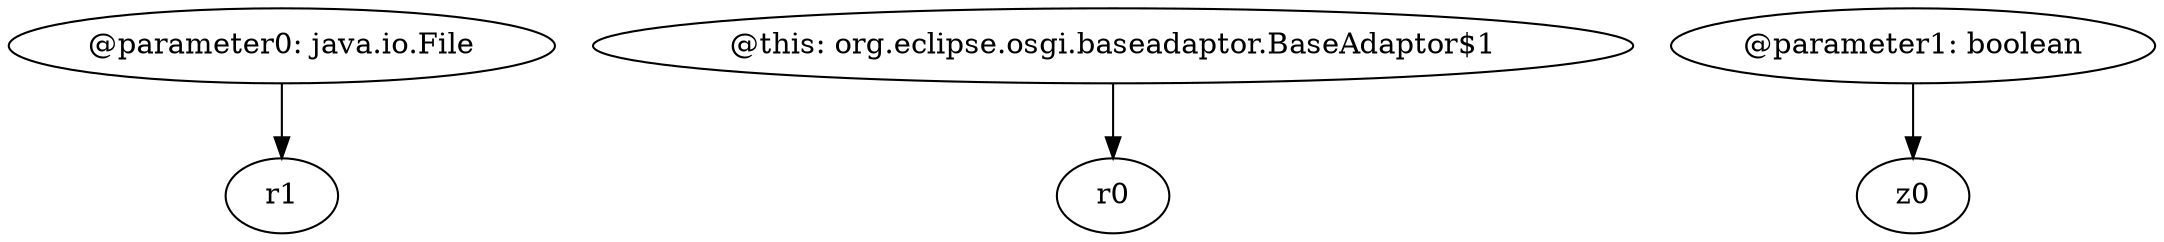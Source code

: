 digraph g {
0[label="@parameter0: java.io.File"]
1[label="r1"]
0->1[label=""]
2[label="@this: org.eclipse.osgi.baseadaptor.BaseAdaptor$1"]
3[label="r0"]
2->3[label=""]
4[label="@parameter1: boolean"]
5[label="z0"]
4->5[label=""]
}